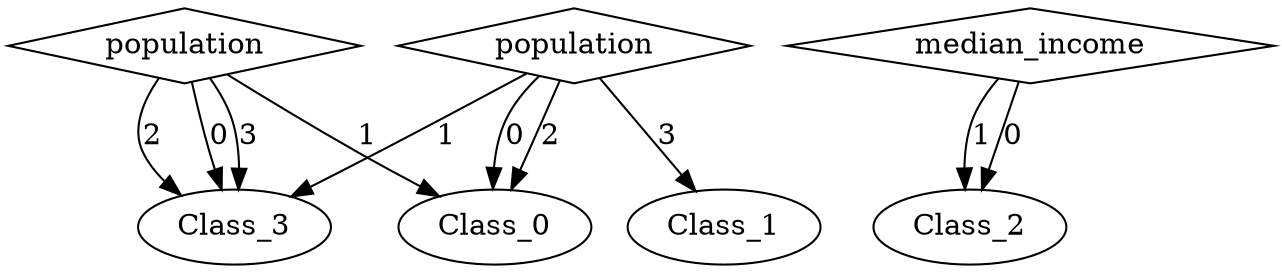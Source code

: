 digraph {
node [label=Class_3,style=""] Class_3
node [label=Class_3,style=""] Class_3
node [label=Class_0,style=""] Class_0
node [label=Class_3,style=""] Class_3
node [label=Class_2,style=""] Class_2
node [label=Class_2,style=""] Class_2
node [label=Class_1,style=""] Class_1
node [label=Class_0,style=""] Class_0
node [label=Class_3,style=""] Class_3
node [label=Class_0,style=""] Class_0
node [label=population,shape="diamond",style=""] 2
node [label=median_income,shape="diamond",style=""] 1
node [label=population,shape="diamond",style=""] 0

2 -> Class_3 [label="3"]
2 -> Class_3 [label="2"]
2 -> Class_0 [label="1"]
2 -> Class_3 [label="0"]
1 -> Class_2 [label="1"]
1 -> Class_2 [label="0"]
0 -> Class_1 [label="3"]
0 -> Class_0 [label="2"]
0 -> Class_3 [label="1"]
0 -> Class_0 [label="0"]
}